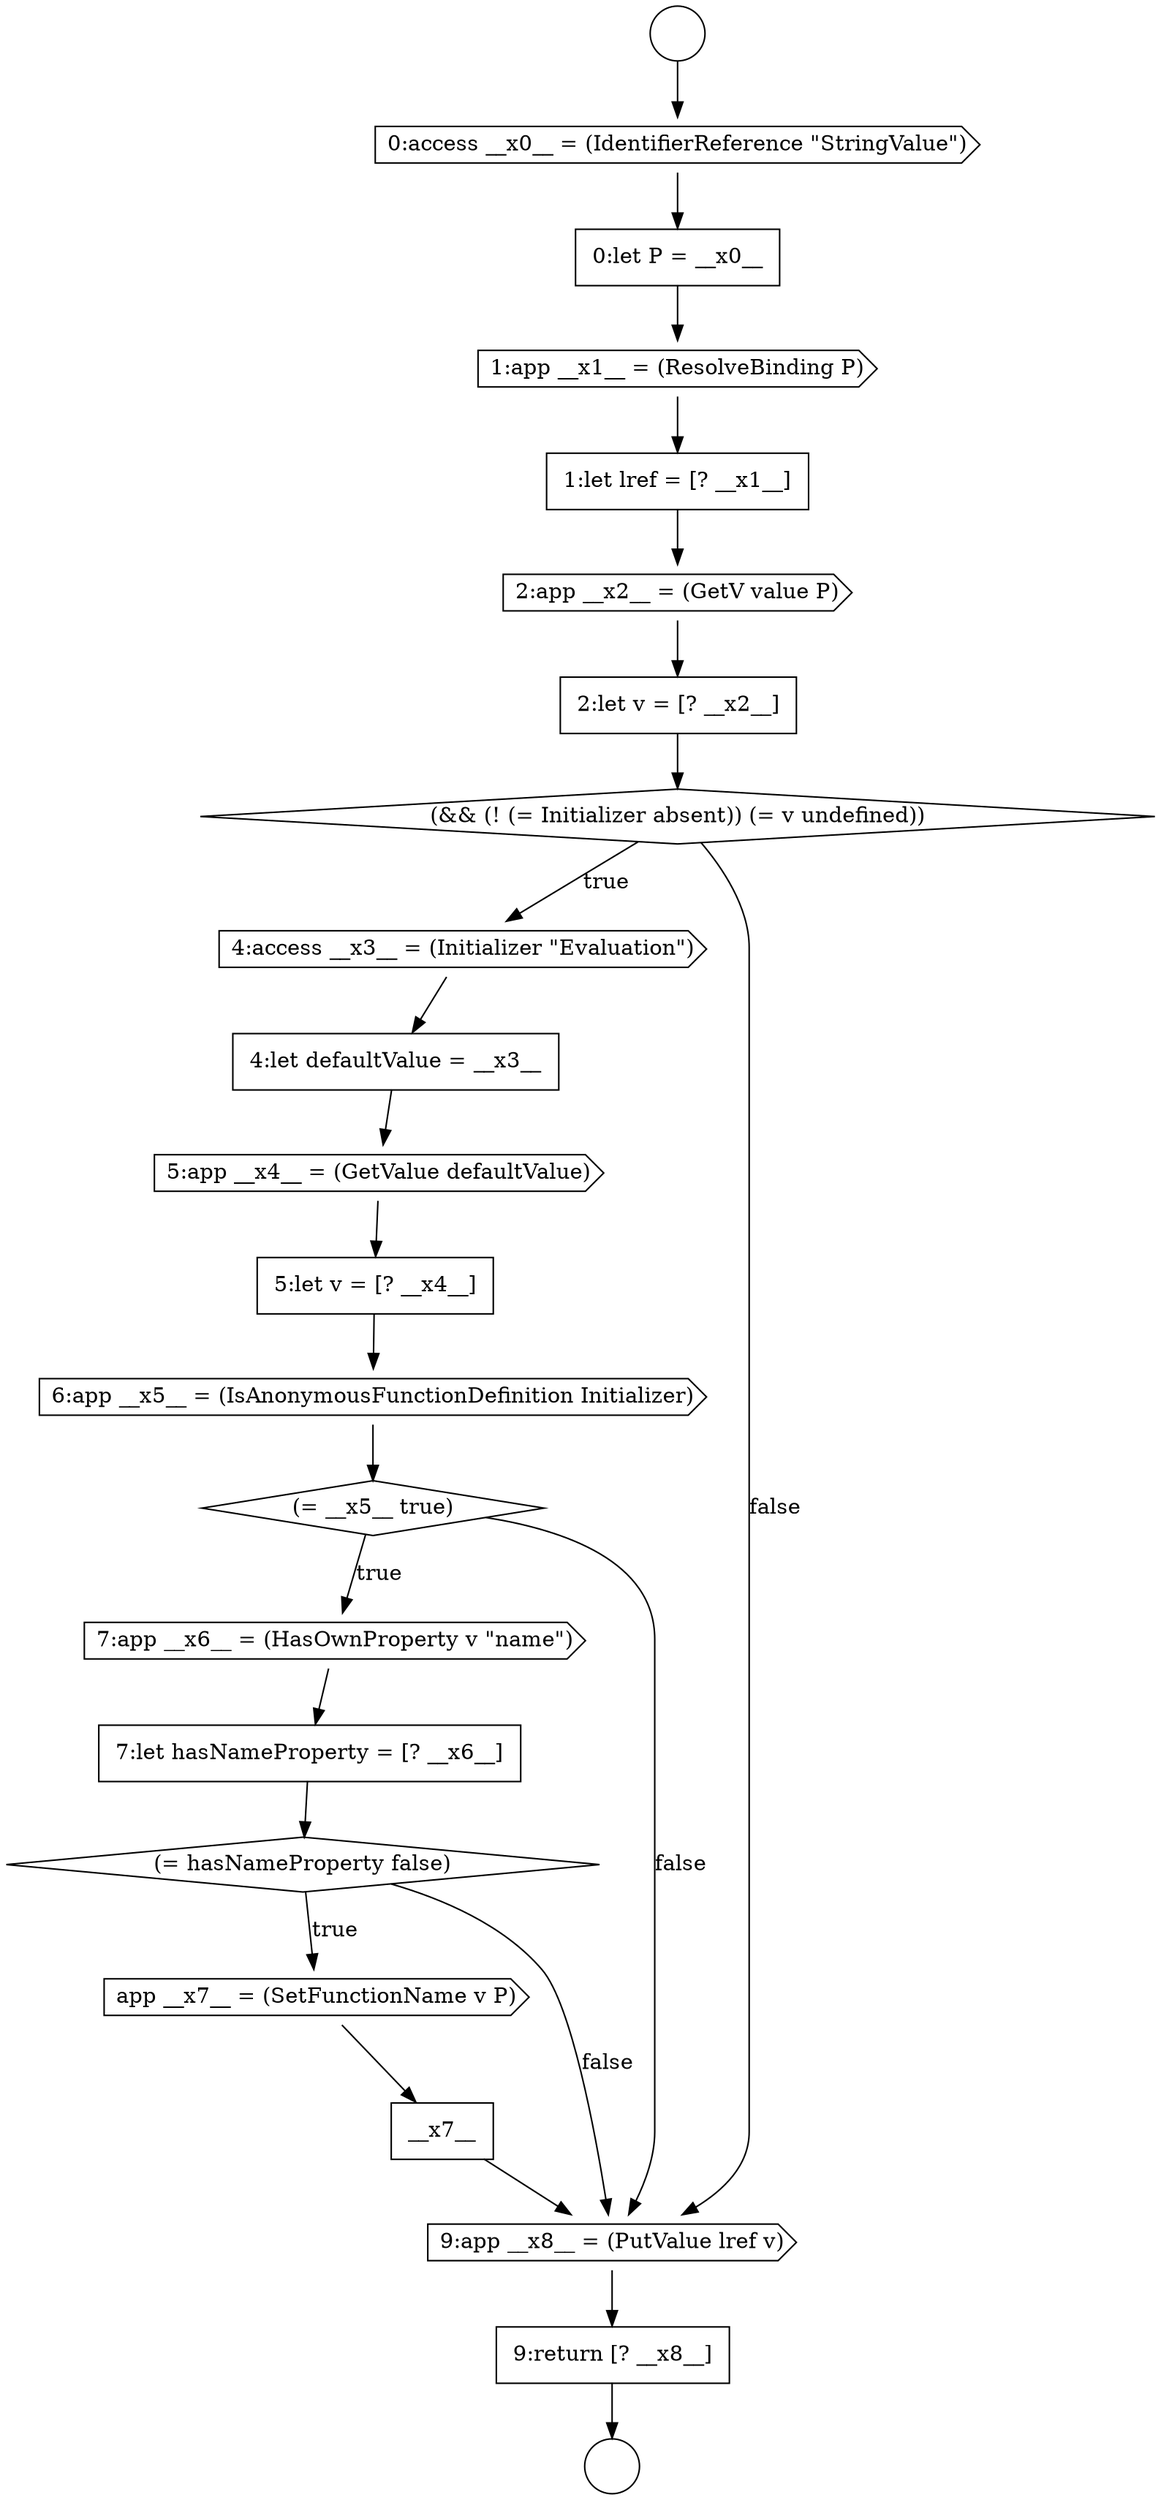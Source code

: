 digraph {
  node4973 [shape=diamond, label=<<font color="black">(&amp;&amp; (! (= Initializer absent)) (= v undefined))</font>> color="black" fillcolor="white" style=filled]
  node4980 [shape=cds, label=<<font color="black">7:app __x6__ = (HasOwnProperty v &quot;name&quot;)</font>> color="black" fillcolor="white" style=filled]
  node4984 [shape=none, margin=0, label=<<font color="black">
    <table border="0" cellborder="1" cellspacing="0" cellpadding="10">
      <tr><td align="left">__x7__</td></tr>
    </table>
  </font>> color="black" fillcolor="white" style=filled]
  node4967 [shape=cds, label=<<font color="black">0:access __x0__ = (IdentifierReference &quot;StringValue&quot;)</font>> color="black" fillcolor="white" style=filled]
  node4979 [shape=diamond, label=<<font color="black">(= __x5__ true)</font>> color="black" fillcolor="white" style=filled]
  node4974 [shape=cds, label=<<font color="black">4:access __x3__ = (Initializer &quot;Evaluation&quot;)</font>> color="black" fillcolor="white" style=filled]
  node4983 [shape=cds, label=<<font color="black">app __x7__ = (SetFunctionName v P)</font>> color="black" fillcolor="white" style=filled]
  node4970 [shape=none, margin=0, label=<<font color="black">
    <table border="0" cellborder="1" cellspacing="0" cellpadding="10">
      <tr><td align="left">1:let lref = [? __x1__]</td></tr>
    </table>
  </font>> color="black" fillcolor="white" style=filled]
  node4966 [shape=circle label=" " color="black" fillcolor="white" style=filled]
  node4975 [shape=none, margin=0, label=<<font color="black">
    <table border="0" cellborder="1" cellspacing="0" cellpadding="10">
      <tr><td align="left">4:let defaultValue = __x3__</td></tr>
    </table>
  </font>> color="black" fillcolor="white" style=filled]
  node4978 [shape=cds, label=<<font color="black">6:app __x5__ = (IsAnonymousFunctionDefinition Initializer)</font>> color="black" fillcolor="white" style=filled]
  node4985 [shape=cds, label=<<font color="black">9:app __x8__ = (PutValue lref v)</font>> color="black" fillcolor="white" style=filled]
  node4965 [shape=circle label=" " color="black" fillcolor="white" style=filled]
  node4986 [shape=none, margin=0, label=<<font color="black">
    <table border="0" cellborder="1" cellspacing="0" cellpadding="10">
      <tr><td align="left">9:return [? __x8__]</td></tr>
    </table>
  </font>> color="black" fillcolor="white" style=filled]
  node4971 [shape=cds, label=<<font color="black">2:app __x2__ = (GetV value P)</font>> color="black" fillcolor="white" style=filled]
  node4982 [shape=diamond, label=<<font color="black">(= hasNameProperty false)</font>> color="black" fillcolor="white" style=filled]
  node4976 [shape=cds, label=<<font color="black">5:app __x4__ = (GetValue defaultValue)</font>> color="black" fillcolor="white" style=filled]
  node4969 [shape=cds, label=<<font color="black">1:app __x1__ = (ResolveBinding P)</font>> color="black" fillcolor="white" style=filled]
  node4972 [shape=none, margin=0, label=<<font color="black">
    <table border="0" cellborder="1" cellspacing="0" cellpadding="10">
      <tr><td align="left">2:let v = [? __x2__]</td></tr>
    </table>
  </font>> color="black" fillcolor="white" style=filled]
  node4977 [shape=none, margin=0, label=<<font color="black">
    <table border="0" cellborder="1" cellspacing="0" cellpadding="10">
      <tr><td align="left">5:let v = [? __x4__]</td></tr>
    </table>
  </font>> color="black" fillcolor="white" style=filled]
  node4981 [shape=none, margin=0, label=<<font color="black">
    <table border="0" cellborder="1" cellspacing="0" cellpadding="10">
      <tr><td align="left">7:let hasNameProperty = [? __x6__]</td></tr>
    </table>
  </font>> color="black" fillcolor="white" style=filled]
  node4968 [shape=none, margin=0, label=<<font color="black">
    <table border="0" cellborder="1" cellspacing="0" cellpadding="10">
      <tr><td align="left">0:let P = __x0__</td></tr>
    </table>
  </font>> color="black" fillcolor="white" style=filled]
  node4969 -> node4970 [ color="black"]
  node4981 -> node4982 [ color="black"]
  node4974 -> node4975 [ color="black"]
  node4965 -> node4967 [ color="black"]
  node4971 -> node4972 [ color="black"]
  node4984 -> node4985 [ color="black"]
  node4980 -> node4981 [ color="black"]
  node4985 -> node4986 [ color="black"]
  node4967 -> node4968 [ color="black"]
  node4977 -> node4978 [ color="black"]
  node4970 -> node4971 [ color="black"]
  node4968 -> node4969 [ color="black"]
  node4986 -> node4966 [ color="black"]
  node4983 -> node4984 [ color="black"]
  node4973 -> node4974 [label=<<font color="black">true</font>> color="black"]
  node4973 -> node4985 [label=<<font color="black">false</font>> color="black"]
  node4976 -> node4977 [ color="black"]
  node4978 -> node4979 [ color="black"]
  node4982 -> node4983 [label=<<font color="black">true</font>> color="black"]
  node4982 -> node4985 [label=<<font color="black">false</font>> color="black"]
  node4979 -> node4980 [label=<<font color="black">true</font>> color="black"]
  node4979 -> node4985 [label=<<font color="black">false</font>> color="black"]
  node4972 -> node4973 [ color="black"]
  node4975 -> node4976 [ color="black"]
}

